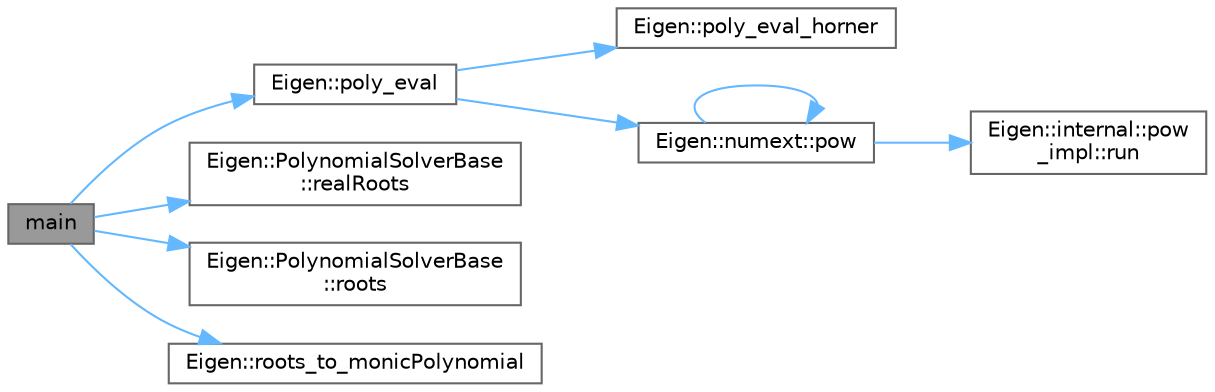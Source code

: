 digraph "main"
{
 // LATEX_PDF_SIZE
  bgcolor="transparent";
  edge [fontname=Helvetica,fontsize=10,labelfontname=Helvetica,labelfontsize=10];
  node [fontname=Helvetica,fontsize=10,shape=box,height=0.2,width=0.4];
  rankdir="LR";
  Node1 [id="Node000001",label="main",height=0.2,width=0.4,color="gray40", fillcolor="grey60", style="filled", fontcolor="black",tooltip=" "];
  Node1 -> Node2 [id="edge1_Node000001_Node000002",color="steelblue1",style="solid",tooltip=" "];
  Node2 [id="Node000002",label="Eigen::poly_eval",height=0.2,width=0.4,color="grey40", fillcolor="white", style="filled",URL="$namespace_eigen.html#adb64ffddaa9e83634e3ab0e3fd3664f5",tooltip=" "];
  Node2 -> Node3 [id="edge2_Node000002_Node000003",color="steelblue1",style="solid",tooltip=" "];
  Node3 [id="Node000003",label="Eigen::poly_eval_horner",height=0.2,width=0.4,color="grey40", fillcolor="white", style="filled",URL="$namespace_eigen.html#aadbf059bc28ce1cf94c57c1454633d40",tooltip=" "];
  Node2 -> Node4 [id="edge3_Node000002_Node000004",color="steelblue1",style="solid",tooltip=" "];
  Node4 [id="Node000004",label="Eigen::numext::pow",height=0.2,width=0.4,color="grey40", fillcolor="white", style="filled",URL="$namespace_eigen_1_1numext.html#a75dd92ce0095ac2b19578912f874b460",tooltip=" "];
  Node4 -> Node4 [id="edge4_Node000004_Node000004",color="steelblue1",style="solid",tooltip=" "];
  Node4 -> Node5 [id="edge5_Node000004_Node000005",color="steelblue1",style="solid",tooltip=" "];
  Node5 [id="Node000005",label="Eigen::internal::pow\l_impl::run",height=0.2,width=0.4,color="grey40", fillcolor="white", style="filled",URL="$struct_eigen_1_1internal_1_1pow__impl.html#a32a2e7c777738cc69bcf9021d35e9bc1",tooltip=" "];
  Node1 -> Node6 [id="edge6_Node000001_Node000006",color="steelblue1",style="solid",tooltip=" "];
  Node6 [id="Node000006",label="Eigen::PolynomialSolverBase\l::realRoots",height=0.2,width=0.4,color="grey40", fillcolor="white", style="filled",URL="$class_eigen_1_1_polynomial_solver_base.html#a4ea3b29499623832a0ad7b2b3ab05597",tooltip=" "];
  Node1 -> Node7 [id="edge7_Node000001_Node000007",color="steelblue1",style="solid",tooltip=" "];
  Node7 [id="Node000007",label="Eigen::PolynomialSolverBase\l::roots",height=0.2,width=0.4,color="grey40", fillcolor="white", style="filled",URL="$class_eigen_1_1_polynomial_solver_base.html#a3408382540f1e3c89bd81a58b5380194",tooltip=" "];
  Node1 -> Node8 [id="edge8_Node000001_Node000008",color="steelblue1",style="solid",tooltip=" "];
  Node8 [id="Node000008",label="Eigen::roots_to_monicPolynomial",height=0.2,width=0.4,color="grey40", fillcolor="white", style="filled",URL="$namespace_eigen.html#afbc3648f7ef67db3d5d04454fc1257fd",tooltip=" "];
}
